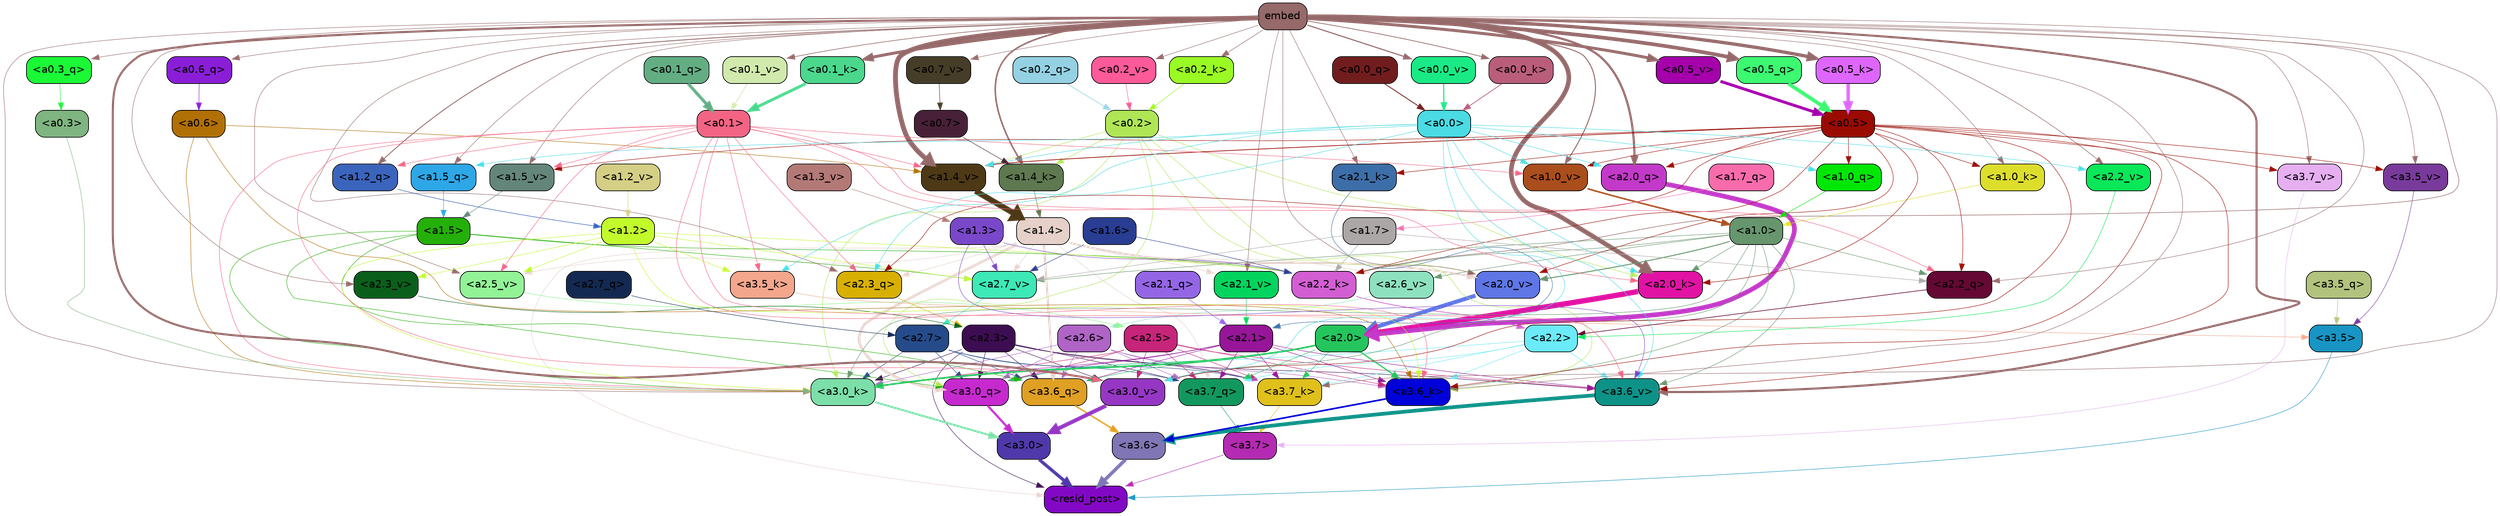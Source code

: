 strict digraph "" {
	graph [bgcolor=transparent,
		layout=dot,
		overlap=false,
		splines=true
	];
	"<a3.7>"	[color=black,
		fillcolor="#b52ab3",
		fontname=Helvetica,
		shape=box,
		style="filled, rounded"];
	"<resid_post>"	[color=black,
		fillcolor="#8308c5",
		fontname=Helvetica,
		shape=box,
		style="filled, rounded"];
	"<a3.7>" -> "<resid_post>"	[color="#b52ab3",
		penwidth=0.6];
	"<a3.6>"	[color=black,
		fillcolor="#8075b5",
		fontname=Helvetica,
		shape=box,
		style="filled, rounded"];
	"<a3.6>" -> "<resid_post>"	[color="#8075b5",
		penwidth=4.646730065345764];
	"<a3.5>"	[color=black,
		fillcolor="#1895c4",
		fontname=Helvetica,
		shape=box,
		style="filled, rounded"];
	"<a3.5>" -> "<resid_post>"	[color="#1895c4",
		penwidth=0.6];
	"<a3.0>"	[color=black,
		fillcolor="#4f39aa",
		fontname=Helvetica,
		shape=box,
		style="filled, rounded"];
	"<a3.0>" -> "<resid_post>"	[color="#4f39aa",
		penwidth=4.323132634162903];
	"<a2.3>"	[color=black,
		fillcolor="#3d0d52",
		fontname=Helvetica,
		shape=box,
		style="filled, rounded"];
	"<a2.3>" -> "<resid_post>"	[color="#3d0d52",
		penwidth=0.6];
	"<a3.7_q>"	[color=black,
		fillcolor="#12985e",
		fontname=Helvetica,
		shape=box,
		style="filled, rounded"];
	"<a2.3>" -> "<a3.7_q>"	[color="#3d0d52",
		penwidth=0.6];
	"<a3.6_q>"	[color=black,
		fillcolor="#dfa023",
		fontname=Helvetica,
		shape=box,
		style="filled, rounded"];
	"<a2.3>" -> "<a3.6_q>"	[color="#3d0d52",
		penwidth=0.6];
	"<a3.0_q>"	[color=black,
		fillcolor="#c62acf",
		fontname=Helvetica,
		shape=box,
		style="filled, rounded"];
	"<a2.3>" -> "<a3.0_q>"	[color="#3d0d52",
		penwidth=0.6];
	"<a3.7_k>"	[color=black,
		fillcolor="#e0c01a",
		fontname=Helvetica,
		shape=box,
		style="filled, rounded"];
	"<a2.3>" -> "<a3.7_k>"	[color="#3d0d52",
		penwidth=0.6];
	"<a3.0_k>"	[color=black,
		fillcolor="#7cdea9",
		fontname=Helvetica,
		shape=box,
		style="filled, rounded"];
	"<a2.3>" -> "<a3.0_k>"	[color="#3d0d52",
		penwidth=0.6];
	"<a3.6_v>"	[color=black,
		fillcolor="#0d9288",
		fontname=Helvetica,
		shape=box,
		style="filled, rounded"];
	"<a2.3>" -> "<a3.6_v>"	[color="#3d0d52",
		penwidth=0.6];
	"<a3.0_v>"	[color=black,
		fillcolor="#9537c4",
		fontname=Helvetica,
		shape=box,
		style="filled, rounded"];
	"<a2.3>" -> "<a3.0_v>"	[color="#3d0d52",
		penwidth=0.6];
	"<a1.4>"	[color=black,
		fillcolor="#e5d1ca",
		fontname=Helvetica,
		shape=box,
		style="filled, rounded"];
	"<a1.4>" -> "<resid_post>"	[color="#e5d1ca",
		penwidth=0.6];
	"<a1.4>" -> "<a3.7_q>"	[color="#e5d1ca",
		penwidth=0.6];
	"<a1.4>" -> "<a3.6_q>"	[color="#e5d1ca",
		penwidth=2.700703263282776];
	"<a1.4>" -> "<a3.0_q>"	[color="#e5d1ca",
		penwidth=3.34255850315094];
	"<a2.3_q>"	[color=black,
		fillcolor="#d8b004",
		fontname=Helvetica,
		shape=box,
		style="filled, rounded"];
	"<a1.4>" -> "<a2.3_q>"	[color="#e5d1ca",
		penwidth=0.6];
	"<a2.2_k>"	[color=black,
		fillcolor="#d35ed3",
		fontname=Helvetica,
		shape=box,
		style="filled, rounded"];
	"<a1.4>" -> "<a2.2_k>"	[color="#e5d1ca",
		penwidth=0.6];
	"<a2.7_v>"	[color=black,
		fillcolor="#3de9b6",
		fontname=Helvetica,
		shape=box,
		style="filled, rounded"];
	"<a1.4>" -> "<a2.7_v>"	[color="#e5d1ca",
		penwidth=0.6];
	"<a2.6_v>"	[color=black,
		fillcolor="#8ee1bf",
		fontname=Helvetica,
		shape=box,
		style="filled, rounded"];
	"<a1.4>" -> "<a2.6_v>"	[color="#e5d1ca",
		penwidth=0.6];
	"<a2.5_v>"	[color=black,
		fillcolor="#92f396",
		fontname=Helvetica,
		shape=box,
		style="filled, rounded"];
	"<a1.4>" -> "<a2.5_v>"	[color="#e5d1ca",
		penwidth=0.6];
	"<a2.1_v>"	[color=black,
		fillcolor="#03d45d",
		fontname=Helvetica,
		shape=box,
		style="filled, rounded"];
	"<a1.4>" -> "<a2.1_v>"	[color="#e5d1ca",
		penwidth=0.6];
	"<a2.0_v>"	[color=black,
		fillcolor="#5e76e6",
		fontname=Helvetica,
		shape=box,
		style="filled, rounded"];
	"<a1.4>" -> "<a2.0_v>"	[color="#e5d1ca",
		penwidth=2.387977123260498];
	"<a3.7_q>" -> "<a3.7>"	[color="#12985e",
		penwidth=0.6];
	"<a3.6_q>" -> "<a3.6>"	[color="#dfa023",
		penwidth=2.03758105635643];
	"<a3.5_q>"	[color=black,
		fillcolor="#b1c37c",
		fontname=Helvetica,
		shape=box,
		style="filled, rounded"];
	"<a3.5_q>" -> "<a3.5>"	[color="#b1c37c",
		penwidth=0.6];
	"<a3.0_q>" -> "<a3.0>"	[color="#c62acf",
		penwidth=2.8638100624084473];
	"<a3.7_k>" -> "<a3.7>"	[color="#e0c01a",
		penwidth=0.6];
	"<a3.6_k>"	[color=black,
		fillcolor="#0102d9",
		fontname=Helvetica,
		shape=box,
		style="filled, rounded"];
	"<a3.6_k>" -> "<a3.6>"	[color="#0102d9",
		penwidth=2.174198240041733];
	"<a3.5_k>"	[color=black,
		fillcolor="#f4a68c",
		fontname=Helvetica,
		shape=box,
		style="filled, rounded"];
	"<a3.5_k>" -> "<a3.5>"	[color="#f4a68c",
		penwidth=0.6];
	"<a3.0_k>" -> "<a3.0>"	[color="#7cdea9",
		penwidth=2.6274144649505615];
	"<a3.7_v>"	[color=black,
		fillcolor="#e5aff0",
		fontname=Helvetica,
		shape=box,
		style="filled, rounded"];
	"<a3.7_v>" -> "<a3.7>"	[color="#e5aff0",
		penwidth=0.6];
	"<a3.6_v>" -> "<a3.6>"	[color="#0d9288",
		penwidth=5.002329230308533];
	"<a3.5_v>"	[color=black,
		fillcolor="#793b9b",
		fontname=Helvetica,
		shape=box,
		style="filled, rounded"];
	"<a3.5_v>" -> "<a3.5>"	[color="#793b9b",
		penwidth=0.6];
	"<a3.0_v>" -> "<a3.0>"	[color="#9537c4",
		penwidth=5.188832879066467];
	"<a2.7>"	[color=black,
		fillcolor="#254b8a",
		fontname=Helvetica,
		shape=box,
		style="filled, rounded"];
	"<a2.7>" -> "<a3.7_q>"	[color="#254b8a",
		penwidth=0.6];
	"<a2.7>" -> "<a3.6_q>"	[color="#254b8a",
		penwidth=0.6];
	"<a2.7>" -> "<a3.0_q>"	[color="#254b8a",
		penwidth=0.6];
	"<a2.7>" -> "<a3.7_k>"	[color="#254b8a",
		penwidth=0.6];
	"<a2.7>" -> "<a3.0_k>"	[color="#254b8a",
		penwidth=0.6];
	"<a2.6>"	[color=black,
		fillcolor="#af64c6",
		fontname=Helvetica,
		shape=box,
		style="filled, rounded"];
	"<a2.6>" -> "<a3.7_q>"	[color="#af64c6",
		penwidth=0.6];
	"<a2.6>" -> "<a3.6_q>"	[color="#af64c6",
		penwidth=0.6];
	"<a2.6>" -> "<a3.0_q>"	[color="#af64c6",
		penwidth=0.6];
	"<a2.6>" -> "<a3.7_k>"	[color="#af64c6",
		penwidth=0.6];
	"<a2.6>" -> "<a3.6_k>"	[color="#af64c6",
		penwidth=0.6];
	"<a2.6>" -> "<a3.0_k>"	[color="#af64c6",
		penwidth=0.6];
	"<a2.5>"	[color=black,
		fillcolor="#c7257a",
		fontname=Helvetica,
		shape=box,
		style="filled, rounded"];
	"<a2.5>" -> "<a3.7_q>"	[color="#c7257a",
		penwidth=0.6];
	"<a2.5>" -> "<a3.0_q>"	[color="#c7257a",
		penwidth=0.6];
	"<a2.5>" -> "<a3.7_k>"	[color="#c7257a",
		penwidth=0.6];
	"<a2.5>" -> "<a3.6_k>"	[color="#c7257a",
		penwidth=0.6];
	"<a2.5>" -> "<a3.0_k>"	[color="#c7257a",
		penwidth=0.6];
	"<a2.5>" -> "<a3.6_v>"	[color="#c7257a",
		penwidth=0.6];
	"<a2.5>" -> "<a3.0_v>"	[color="#c7257a",
		penwidth=0.6];
	"<a2.2>"	[color=black,
		fillcolor="#6beaf7",
		fontname=Helvetica,
		shape=box,
		style="filled, rounded"];
	"<a2.2>" -> "<a3.7_q>"	[color="#6beaf7",
		penwidth=0.6];
	"<a2.2>" -> "<a3.7_k>"	[color="#6beaf7",
		penwidth=0.6];
	"<a2.2>" -> "<a3.6_k>"	[color="#6beaf7",
		penwidth=0.6];
	"<a2.2>" -> "<a3.0_k>"	[color="#6beaf7",
		penwidth=0.6];
	"<a2.2>" -> "<a3.6_v>"	[color="#6beaf7",
		penwidth=0.6];
	"<a2.1>"	[color=black,
		fillcolor="#961598",
		fontname=Helvetica,
		shape=box,
		style="filled, rounded"];
	"<a2.1>" -> "<a3.7_q>"	[color="#961598",
		penwidth=0.6];
	"<a2.1>" -> "<a3.6_q>"	[color="#961598",
		penwidth=0.6];
	"<a2.1>" -> "<a3.0_q>"	[color="#961598",
		penwidth=0.6];
	"<a2.1>" -> "<a3.7_k>"	[color="#961598",
		penwidth=0.6];
	"<a2.1>" -> "<a3.6_k>"	[color="#961598",
		penwidth=0.6];
	"<a2.1>" -> "<a3.0_k>"	[color="#961598",
		penwidth=0.6];
	"<a2.1>" -> "<a3.6_v>"	[color="#961598",
		penwidth=0.6];
	"<a2.0>"	[color=black,
		fillcolor="#25c55e",
		fontname=Helvetica,
		shape=box,
		style="filled, rounded"];
	"<a2.0>" -> "<a3.7_q>"	[color="#25c55e",
		penwidth=0.6];
	"<a2.0>" -> "<a3.6_q>"	[color="#25c55e",
		penwidth=0.6];
	"<a2.0>" -> "<a3.0_q>"	[color="#25c55e",
		penwidth=0.6];
	"<a2.0>" -> "<a3.7_k>"	[color="#25c55e",
		penwidth=0.6];
	"<a2.0>" -> "<a3.6_k>"	[color="#25c55e",
		penwidth=1.6454488784074783];
	"<a2.0>" -> "<a3.0_k>"	[color="#25c55e",
		penwidth=2.2218968719244003];
	"<a1.5>"	[color=black,
		fillcolor="#24b009",
		fontname=Helvetica,
		shape=box,
		style="filled, rounded"];
	"<a1.5>" -> "<a3.6_q>"	[color="#24b009",
		penwidth=0.6];
	"<a1.5>" -> "<a3.0_q>"	[color="#24b009",
		penwidth=0.6];
	"<a1.5>" -> "<a3.0_k>"	[color="#24b009",
		penwidth=0.6];
	"<a1.5>" -> "<a2.2_k>"	[color="#24b009",
		penwidth=0.6];
	"<a1.5>" -> "<a2.7_v>"	[color="#24b009",
		penwidth=0.6];
	"<a0.2>"	[color=black,
		fillcolor="#afe656",
		fontname=Helvetica,
		shape=box,
		style="filled, rounded"];
	"<a0.2>" -> "<a3.0_q>"	[color="#afe656",
		penwidth=0.6];
	"<a0.2>" -> "<a3.6_k>"	[color="#afe656",
		penwidth=0.6];
	"<a0.2>" -> "<a3.0_k>"	[color="#afe656",
		penwidth=0.6];
	"<a2.0_k>"	[color=black,
		fillcolor="#e212a4",
		fontname=Helvetica,
		shape=box,
		style="filled, rounded"];
	"<a0.2>" -> "<a2.0_k>"	[color="#afe656",
		penwidth=0.6];
	"<a0.2>" -> "<a2.0_v>"	[color="#afe656",
		penwidth=0.6];
	"<a1.4_k>"	[color=black,
		fillcolor="#5e7850",
		fontname=Helvetica,
		shape=box,
		style="filled, rounded"];
	"<a0.2>" -> "<a1.4_k>"	[color="#afe656",
		penwidth=0.6];
	"<a1.4_v>"	[color=black,
		fillcolor="#4e3916",
		fontname=Helvetica,
		shape=box,
		style="filled, rounded"];
	"<a0.2>" -> "<a1.4_v>"	[color="#afe656",
		penwidth=0.6];
	embed	[color=black,
		fillcolor="#96696a",
		fontname=Helvetica,
		shape=box,
		style="filled, rounded"];
	embed -> "<a3.7_k>"	[color="#96696a",
		penwidth=0.6];
	embed -> "<a3.6_k>"	[color="#96696a",
		penwidth=0.6];
	embed -> "<a3.0_k>"	[color="#96696a",
		penwidth=0.6];
	embed -> "<a3.7_v>"	[color="#96696a",
		penwidth=0.6];
	embed -> "<a3.6_v>"	[color="#96696a",
		penwidth=2.8301228284835815];
	embed -> "<a3.5_v>"	[color="#96696a",
		penwidth=0.6];
	embed -> "<a3.0_v>"	[color="#96696a",
		penwidth=2.7660785913467407];
	embed -> "<a2.3_q>"	[color="#96696a",
		penwidth=0.6];
	"<a2.2_q>"	[color=black,
		fillcolor="#650834",
		fontname=Helvetica,
		shape=box,
		style="filled, rounded"];
	embed -> "<a2.2_q>"	[color="#96696a",
		penwidth=0.6];
	"<a2.0_q>"	[color=black,
		fillcolor="#c339c9",
		fontname=Helvetica,
		shape=box,
		style="filled, rounded"];
	embed -> "<a2.0_q>"	[color="#96696a",
		penwidth=2.918822765350342];
	embed -> "<a2.2_k>"	[color="#96696a",
		penwidth=0.7099294662475586];
	"<a2.1_k>"	[color=black,
		fillcolor="#3c6ea9",
		fontname=Helvetica,
		shape=box,
		style="filled, rounded"];
	embed -> "<a2.1_k>"	[color="#96696a",
		penwidth=0.6];
	embed -> "<a2.0_k>"	[color="#96696a",
		penwidth=6.075345039367676];
	embed -> "<a2.5_v>"	[color="#96696a",
		penwidth=0.6];
	"<a2.3_v>"	[color=black,
		fillcolor="#0a601b",
		fontname=Helvetica,
		shape=box,
		style="filled, rounded"];
	embed -> "<a2.3_v>"	[color="#96696a",
		penwidth=0.6];
	"<a2.2_v>"	[color=black,
		fillcolor="#0ae758",
		fontname=Helvetica,
		shape=box,
		style="filled, rounded"];
	embed -> "<a2.2_v>"	[color="#96696a",
		penwidth=0.6909599304199219];
	embed -> "<a2.1_v>"	[color="#96696a",
		penwidth=0.6];
	embed -> "<a2.0_v>"	[color="#96696a",
		penwidth=0.6];
	"<a1.5_q>"	[color=black,
		fillcolor="#2ea7e7",
		fontname=Helvetica,
		shape=box,
		style="filled, rounded"];
	embed -> "<a1.5_q>"	[color="#96696a",
		penwidth=0.6];
	"<a1.2_q>"	[color=black,
		fillcolor="#3b64bd",
		fontname=Helvetica,
		shape=box,
		style="filled, rounded"];
	embed -> "<a1.2_q>"	[color="#96696a",
		penwidth=1.1075286865234375];
	embed -> "<a1.4_k>"	[color="#96696a",
		penwidth=2.043105125427246];
	"<a1.0_k>"	[color=black,
		fillcolor="#ddde2c",
		fontname=Helvetica,
		shape=box,
		style="filled, rounded"];
	embed -> "<a1.0_k>"	[color="#96696a",
		penwidth=0.6];
	"<a1.5_v>"	[color=black,
		fillcolor="#64867a",
		fontname=Helvetica,
		shape=box,
		style="filled, rounded"];
	embed -> "<a1.5_v>"	[color="#96696a",
		penwidth=0.6];
	embed -> "<a1.4_v>"	[color="#96696a",
		penwidth=6.46385931968689];
	"<a1.0_v>"	[color=black,
		fillcolor="#aa4e1d",
		fontname=Helvetica,
		shape=box,
		style="filled, rounded"];
	embed -> "<a1.0_v>"	[color="#96696a",
		penwidth=1.273291826248169];
	"<a0.6_q>"	[color=black,
		fillcolor="#8a1ed7",
		fontname=Helvetica,
		shape=box,
		style="filled, rounded"];
	embed -> "<a0.6_q>"	[color="#96696a",
		penwidth=0.6];
	"<a0.5_q>"	[color=black,
		fillcolor="#3df871",
		fontname=Helvetica,
		shape=box,
		style="filled, rounded"];
	embed -> "<a0.5_q>"	[color="#96696a",
		penwidth=4.941530704498291];
	"<a0.3_q>"	[color=black,
		fillcolor="#1af836",
		fontname=Helvetica,
		shape=box,
		style="filled, rounded"];
	embed -> "<a0.3_q>"	[color="#96696a",
		penwidth=0.6];
	"<a0.5_k>"	[color=black,
		fillcolor="#de66fd",
		fontname=Helvetica,
		shape=box,
		style="filled, rounded"];
	embed -> "<a0.5_k>"	[color="#96696a",
		penwidth=4.426396369934082];
	"<a0.2_k>"	[color=black,
		fillcolor="#9afa24",
		fontname=Helvetica,
		shape=box,
		style="filled, rounded"];
	embed -> "<a0.2_k>"	[color="#96696a",
		penwidth=0.6546797752380371];
	"<a0.1_k>"	[color=black,
		fillcolor="#4bd88d",
		fontname=Helvetica,
		shape=box,
		style="filled, rounded"];
	embed -> "<a0.1_k>"	[color="#96696a",
		penwidth=3.930372714996338];
	"<a0.0_k>"	[color=black,
		fillcolor="#b95d7b",
		fontname=Helvetica,
		shape=box,
		style="filled, rounded"];
	embed -> "<a0.0_k>"	[color="#96696a",
		penwidth=0.9408226013183594];
	"<a0.7_v>"	[color=black,
		fillcolor="#453d27",
		fontname=Helvetica,
		shape=box,
		style="filled, rounded"];
	embed -> "<a0.7_v>"	[color="#96696a",
		penwidth=0.6];
	"<a0.5_v>"	[color=black,
		fillcolor="#a500ab",
		fontname=Helvetica,
		shape=box,
		style="filled, rounded"];
	embed -> "<a0.5_v>"	[color="#96696a",
		penwidth=3.920696496963501];
	"<a0.2_v>"	[color=black,
		fillcolor="#fc5a99",
		fontname=Helvetica,
		shape=box,
		style="filled, rounded"];
	embed -> "<a0.2_v>"	[color="#96696a",
		penwidth=0.6];
	"<a0.1_v>"	[color=black,
		fillcolor="#d1e9ac",
		fontname=Helvetica,
		shape=box,
		style="filled, rounded"];
	embed -> "<a0.1_v>"	[color="#96696a",
		penwidth=0.8145098686218262];
	"<a0.0_v>"	[color=black,
		fillcolor="#19ea86",
		fontname=Helvetica,
		shape=box,
		style="filled, rounded"];
	embed -> "<a0.0_v>"	[color="#96696a",
		penwidth=1.426530361175537];
	"<a1.2>"	[color=black,
		fillcolor="#c2fa2c",
		fontname=Helvetica,
		shape=box,
		style="filled, rounded"];
	"<a1.2>" -> "<a3.6_k>"	[color="#c2fa2c",
		penwidth=0.6];
	"<a1.2>" -> "<a3.5_k>"	[color="#c2fa2c",
		penwidth=0.6];
	"<a1.2>" -> "<a3.0_k>"	[color="#c2fa2c",
		penwidth=0.6];
	"<a1.2>" -> "<a2.2_k>"	[color="#c2fa2c",
		penwidth=0.6];
	"<a1.2>" -> "<a2.7_v>"	[color="#c2fa2c",
		penwidth=0.6];
	"<a1.2>" -> "<a2.5_v>"	[color="#c2fa2c",
		penwidth=0.6];
	"<a1.2>" -> "<a2.3_v>"	[color="#c2fa2c",
		penwidth=0.6];
	"<a1.0>"	[color=black,
		fillcolor="#67956d",
		fontname=Helvetica,
		shape=box,
		style="filled, rounded"];
	"<a1.0>" -> "<a3.6_k>"	[color="#67956d",
		penwidth=0.6];
	"<a1.0>" -> "<a3.0_k>"	[color="#67956d",
		penwidth=0.6];
	"<a1.0>" -> "<a3.6_v>"	[color="#67956d",
		penwidth=0.6];
	"<a1.0>" -> "<a3.0_v>"	[color="#67956d",
		penwidth=0.6];
	"<a1.0>" -> "<a2.2_q>"	[color="#67956d",
		penwidth=0.6];
	"<a1.0>" -> "<a2.2_k>"	[color="#67956d",
		penwidth=0.6];
	"<a1.0>" -> "<a2.0_k>"	[color="#67956d",
		penwidth=0.6];
	"<a1.0>" -> "<a2.7_v>"	[color="#67956d",
		penwidth=0.6];
	"<a1.0>" -> "<a2.6_v>"	[color="#67956d",
		penwidth=0.6];
	"<a1.0>" -> "<a2.0_v>"	[color="#67956d",
		penwidth=1.2435333728790283];
	"<a0.6>"	[color=black,
		fillcolor="#b17005",
		fontname=Helvetica,
		shape=box,
		style="filled, rounded"];
	"<a0.6>" -> "<a3.6_k>"	[color="#b17005",
		penwidth=0.6];
	"<a0.6>" -> "<a3.0_k>"	[color="#b17005",
		penwidth=0.6];
	"<a0.6>" -> "<a1.4_v>"	[color="#b17005",
		penwidth=0.6];
	"<a0.5>"	[color=black,
		fillcolor="#9a0b02",
		fontname=Helvetica,
		shape=box,
		style="filled, rounded"];
	"<a0.5>" -> "<a3.6_k>"	[color="#9a0b02",
		penwidth=0.6];
	"<a0.5>" -> "<a3.7_v>"	[color="#9a0b02",
		penwidth=0.6];
	"<a0.5>" -> "<a3.6_v>"	[color="#9a0b02",
		penwidth=0.6];
	"<a0.5>" -> "<a3.5_v>"	[color="#9a0b02",
		penwidth=0.6];
	"<a0.5>" -> "<a3.0_v>"	[color="#9a0b02",
		penwidth=0.6124261617660522];
	"<a0.5>" -> "<a2.3_q>"	[color="#9a0b02",
		penwidth=0.6];
	"<a0.5>" -> "<a2.2_q>"	[color="#9a0b02",
		penwidth=0.6];
	"<a0.5>" -> "<a2.0_q>"	[color="#9a0b02",
		penwidth=0.6];
	"<a0.5>" -> "<a2.2_k>"	[color="#9a0b02",
		penwidth=0.6];
	"<a0.5>" -> "<a2.1_k>"	[color="#9a0b02",
		penwidth=0.6];
	"<a0.5>" -> "<a2.0_k>"	[color="#9a0b02",
		penwidth=0.6112704277038574];
	"<a0.5>" -> "<a2.0_v>"	[color="#9a0b02",
		penwidth=0.6];
	"<a1.0_q>"	[color=black,
		fillcolor="#00e706",
		fontname=Helvetica,
		shape=box,
		style="filled, rounded"];
	"<a0.5>" -> "<a1.0_q>"	[color="#9a0b02",
		penwidth=0.6];
	"<a0.5>" -> "<a1.0_k>"	[color="#9a0b02",
		penwidth=0.6];
	"<a0.5>" -> "<a1.5_v>"	[color="#9a0b02",
		penwidth=0.6];
	"<a0.5>" -> "<a1.4_v>"	[color="#9a0b02",
		penwidth=0.9145197868347168];
	"<a0.5>" -> "<a1.0_v>"	[color="#9a0b02",
		penwidth=0.6];
	"<a0.1>"	[color=black,
		fillcolor="#f36484",
		fontname=Helvetica,
		shape=box,
		style="filled, rounded"];
	"<a0.1>" -> "<a3.6_k>"	[color="#f36484",
		penwidth=0.6];
	"<a0.1>" -> "<a3.5_k>"	[color="#f36484",
		penwidth=0.6];
	"<a0.1>" -> "<a3.0_k>"	[color="#f36484",
		penwidth=0.6];
	"<a0.1>" -> "<a3.6_v>"	[color="#f36484",
		penwidth=0.6];
	"<a0.1>" -> "<a3.0_v>"	[color="#f36484",
		penwidth=0.6];
	"<a0.1>" -> "<a2.3_q>"	[color="#f36484",
		penwidth=0.6];
	"<a0.1>" -> "<a2.2_q>"	[color="#f36484",
		penwidth=0.6];
	"<a0.1>" -> "<a2.0_k>"	[color="#f36484",
		penwidth=0.6];
	"<a0.1>" -> "<a2.5_v>"	[color="#f36484",
		penwidth=0.6];
	"<a0.1>" -> "<a1.2_q>"	[color="#f36484",
		penwidth=0.6];
	"<a0.1>" -> "<a1.5_v>"	[color="#f36484",
		penwidth=0.6];
	"<a0.1>" -> "<a1.4_v>"	[color="#f36484",
		penwidth=0.6];
	"<a0.1>" -> "<a1.0_v>"	[color="#f36484",
		penwidth=0.6];
	"<a0.0>"	[color=black,
		fillcolor="#4adbe4",
		fontname=Helvetica,
		shape=box,
		style="filled, rounded"];
	"<a0.0>" -> "<a3.5_k>"	[color="#4adbe4",
		penwidth=0.6];
	"<a0.0>" -> "<a3.6_v>"	[color="#4adbe4",
		penwidth=0.6];
	"<a0.0>" -> "<a3.0_v>"	[color="#4adbe4",
		penwidth=0.6];
	"<a0.0>" -> "<a2.3_q>"	[color="#4adbe4",
		penwidth=0.6];
	"<a0.0>" -> "<a2.0_q>"	[color="#4adbe4",
		penwidth=0.6];
	"<a0.0>" -> "<a2.0_k>"	[color="#4adbe4",
		penwidth=0.6];
	"<a0.0>" -> "<a2.2_v>"	[color="#4adbe4",
		penwidth=0.6];
	"<a0.0>" -> "<a1.5_q>"	[color="#4adbe4",
		penwidth=0.6];
	"<a0.0>" -> "<a1.0_q>"	[color="#4adbe4",
		penwidth=0.6];
	"<a0.0>" -> "<a1.4_v>"	[color="#4adbe4",
		penwidth=0.6];
	"<a0.0>" -> "<a1.0_v>"	[color="#4adbe4",
		penwidth=0.6];
	"<a0.3>"	[color=black,
		fillcolor="#7fb581",
		fontname=Helvetica,
		shape=box,
		style="filled, rounded"];
	"<a0.3>" -> "<a3.0_k>"	[color="#7fb581",
		penwidth=0.6];
	"<a1.3>"	[color=black,
		fillcolor="#7948ca",
		fontname=Helvetica,
		shape=box,
		style="filled, rounded"];
	"<a1.3>" -> "<a3.6_v>"	[color="#7948ca",
		penwidth=0.6];
	"<a1.3>" -> "<a2.2_k>"	[color="#7948ca",
		penwidth=0.6];
	"<a1.3>" -> "<a2.7_v>"	[color="#7948ca",
		penwidth=0.6];
	"<a2.7_q>"	[color=black,
		fillcolor="#142952",
		fontname=Helvetica,
		shape=box,
		style="filled, rounded"];
	"<a2.7_q>" -> "<a2.7>"	[color="#142952",
		penwidth=0.6];
	"<a2.3_q>" -> "<a2.3>"	[color="#d8b004",
		penwidth=0.6];
	"<a2.2_q>" -> "<a2.2>"	[color="#650834",
		penwidth=0.8114519119262695];
	"<a2.1_q>"	[color=black,
		fillcolor="#9466e6",
		fontname=Helvetica,
		shape=box,
		style="filled, rounded"];
	"<a2.1_q>" -> "<a2.1>"	[color="#9466e6",
		penwidth=0.6];
	"<a2.0_q>" -> "<a2.0>"	[color="#c339c9",
		penwidth=6.2323237657547];
	"<a2.2_k>" -> "<a2.2>"	[color="#d35ed3",
		penwidth=0.9331893920898438];
	"<a2.1_k>" -> "<a2.1>"	[color="#3c6ea9",
		penwidth=0.6];
	"<a2.0_k>" -> "<a2.0>"	[color="#e212a4",
		penwidth=7.158664226531982];
	"<a2.7_v>" -> "<a2.7>"	[color="#3de9b6",
		penwidth=0.6];
	"<a2.6_v>" -> "<a2.6>"	[color="#8ee1bf",
		penwidth=0.6];
	"<a2.5_v>" -> "<a2.5>"	[color="#92f396",
		penwidth=0.6657319068908691];
	"<a2.3_v>" -> "<a2.3>"	[color="#0a601b",
		penwidth=0.6];
	"<a2.2_v>" -> "<a2.2>"	[color="#0ae758",
		penwidth=0.6];
	"<a2.1_v>" -> "<a2.1>"	[color="#03d45d",
		penwidth=0.6];
	"<a2.0_v>" -> "<a2.0>"	[color="#5e76e6",
		penwidth=5.380099236965179];
	"<a1.7>"	[color=black,
		fillcolor="#aba7a6",
		fontname=Helvetica,
		shape=box,
		style="filled, rounded"];
	"<a1.7>" -> "<a2.2_q>"	[color="#aba7a6",
		penwidth=0.6];
	"<a1.7>" -> "<a2.2_k>"	[color="#aba7a6",
		penwidth=0.6];
	"<a1.7>" -> "<a2.7_v>"	[color="#aba7a6",
		penwidth=0.6];
	"<a1.6>"	[color=black,
		fillcolor="#293d92",
		fontname=Helvetica,
		shape=box,
		style="filled, rounded"];
	"<a1.6>" -> "<a2.2_k>"	[color="#293d92",
		penwidth=0.6];
	"<a1.6>" -> "<a2.7_v>"	[color="#293d92",
		penwidth=0.6];
	"<a1.7_q>"	[color=black,
		fillcolor="#f96cac",
		fontname=Helvetica,
		shape=box,
		style="filled, rounded"];
	"<a1.7_q>" -> "<a1.7>"	[color="#f96cac",
		penwidth=0.6];
	"<a1.5_q>" -> "<a1.5>"	[color="#2ea7e7",
		penwidth=0.6];
	"<a1.2_q>" -> "<a1.2>"	[color="#3b64bd",
		penwidth=0.6965713500976562];
	"<a1.0_q>" -> "<a1.0>"	[color="#00e706",
		penwidth=0.6];
	"<a1.4_k>" -> "<a1.4>"	[color="#5e7850",
		penwidth=0.6];
	"<a1.0_k>" -> "<a1.0>"	[color="#ddde2c",
		penwidth=0.6];
	"<a1.5_v>" -> "<a1.5>"	[color="#64867a",
		penwidth=0.6];
	"<a1.4_v>" -> "<a1.4>"	[color="#4e3916",
		penwidth=7.649995803833008];
	"<a1.3_v>"	[color=black,
		fillcolor="#b37977",
		fontname=Helvetica,
		shape=box,
		style="filled, rounded"];
	"<a1.3_v>" -> "<a1.3>"	[color="#b37977",
		penwidth=0.6];
	"<a1.2_v>"	[color=black,
		fillcolor="#d4cf85",
		fontname=Helvetica,
		shape=box,
		style="filled, rounded"];
	"<a1.2_v>" -> "<a1.2>"	[color="#d4cf85",
		penwidth=0.6];
	"<a1.0_v>" -> "<a1.0>"	[color="#aa4e1d",
		penwidth=2.050852060317993];
	"<a0.7>"	[color=black,
		fillcolor="#482037",
		fontname=Helvetica,
		shape=box,
		style="filled, rounded"];
	"<a0.7>" -> "<a1.4_k>"	[color="#482037",
		penwidth=0.6];
	"<a0.6_q>" -> "<a0.6>"	[color="#8a1ed7",
		penwidth=0.6];
	"<a0.5_q>" -> "<a0.5>"	[color="#3df871",
		penwidth=4.9415271282196045];
	"<a0.3_q>" -> "<a0.3>"	[color="#1af836",
		penwidth=0.6];
	"<a0.2_q>"	[color=black,
		fillcolor="#94d1e3",
		fontname=Helvetica,
		shape=box,
		style="filled, rounded"];
	"<a0.2_q>" -> "<a0.2>"	[color="#94d1e3",
		penwidth=0.7393593788146973];
	"<a0.1_q>"	[color=black,
		fillcolor="#63ad83",
		fontname=Helvetica,
		shape=box,
		style="filled, rounded"];
	"<a0.1_q>" -> "<a0.1>"	[color="#63ad83",
		penwidth=4.0437469482421875];
	"<a0.0_q>"	[color=black,
		fillcolor="#711d1d",
		fontname=Helvetica,
		shape=box,
		style="filled, rounded"];
	"<a0.0_q>" -> "<a0.0>"	[color="#711d1d",
		penwidth=1.0526800155639648];
	"<a0.5_k>" -> "<a0.5>"	[color="#de66fd",
		penwidth=4.382697105407715];
	"<a0.2_k>" -> "<a0.2>"	[color="#9afa24",
		penwidth=0.6394491195678711];
	"<a0.1_k>" -> "<a0.1>"	[color="#4bd88d",
		penwidth=3.9428932666778564];
	"<a0.0_k>" -> "<a0.0>"	[color="#b95d7b",
		penwidth=0.9280776977539062];
	"<a0.7_v>" -> "<a0.7>"	[color="#453d27",
		penwidth=0.6];
	"<a0.5_v>" -> "<a0.5>"	[color="#a500ab",
		penwidth=3.8846328258514404];
	"<a0.2_v>" -> "<a0.2>"	[color="#fc5a99",
		penwidth=0.6];
	"<a0.1_v>" -> "<a0.1>"	[color="#d1e9ac",
		penwidth=0.8284716606140137];
	"<a0.0_v>" -> "<a0.0>"	[color="#19ea86",
		penwidth=1.44976806640625];
}
